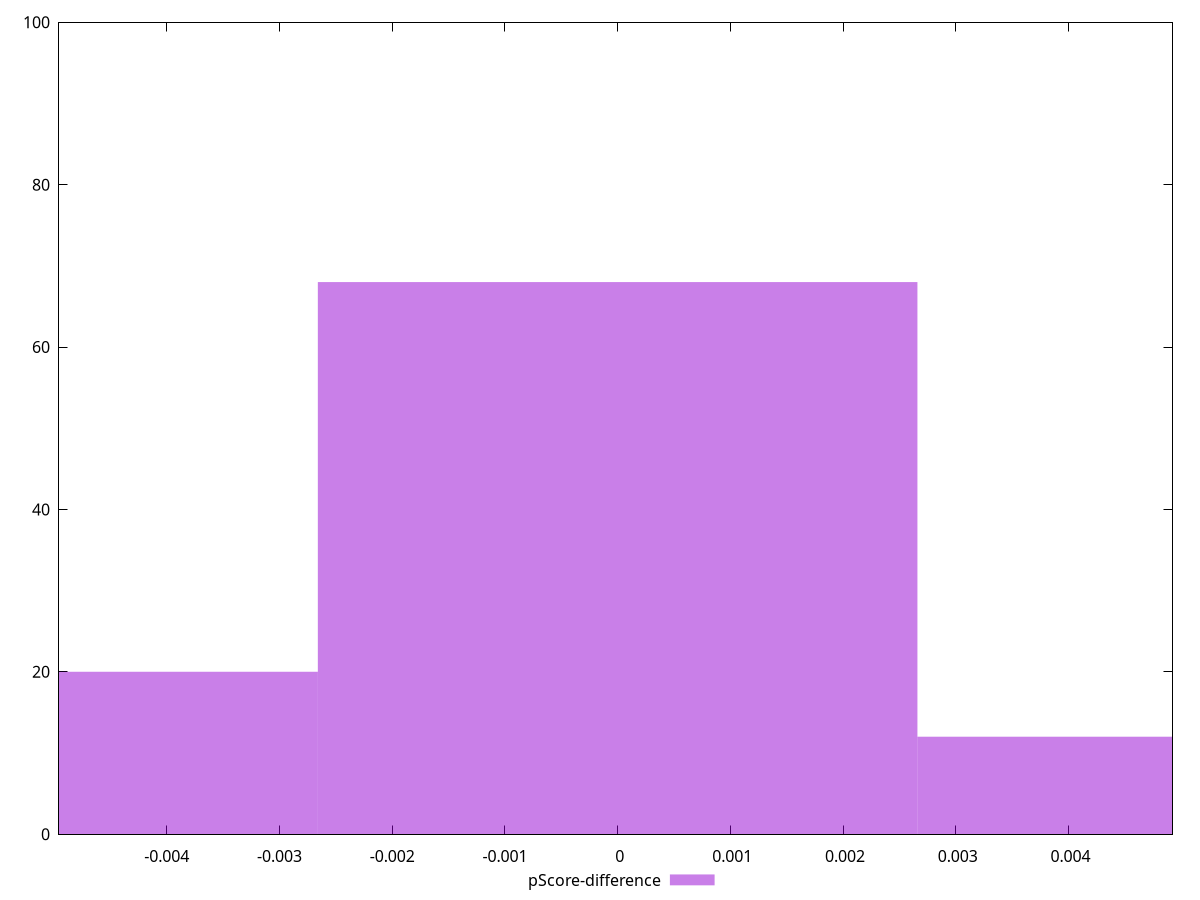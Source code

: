 reset

$pScoreDifference <<EOF
0 68
-0.005318952551629964 20
0.005318952551629964 12
EOF

set key outside below
set boxwidth 0.005318952551629964
set xrange [-0.00495560846785581:0.004922211702954982]
set yrange [0:100]
set trange [0:100]
set style fill transparent solid 0.5 noborder
set terminal svg size 640, 490 enhanced background rgb 'white'
set output "report_00015_2021-02-09T16-11-33.973Z/estimated-input-latency/samples/pages+cached+noadtech+nomedia+nocss/pScore-difference/histogram.svg"

plot $pScoreDifference title "pScore-difference" with boxes

reset
